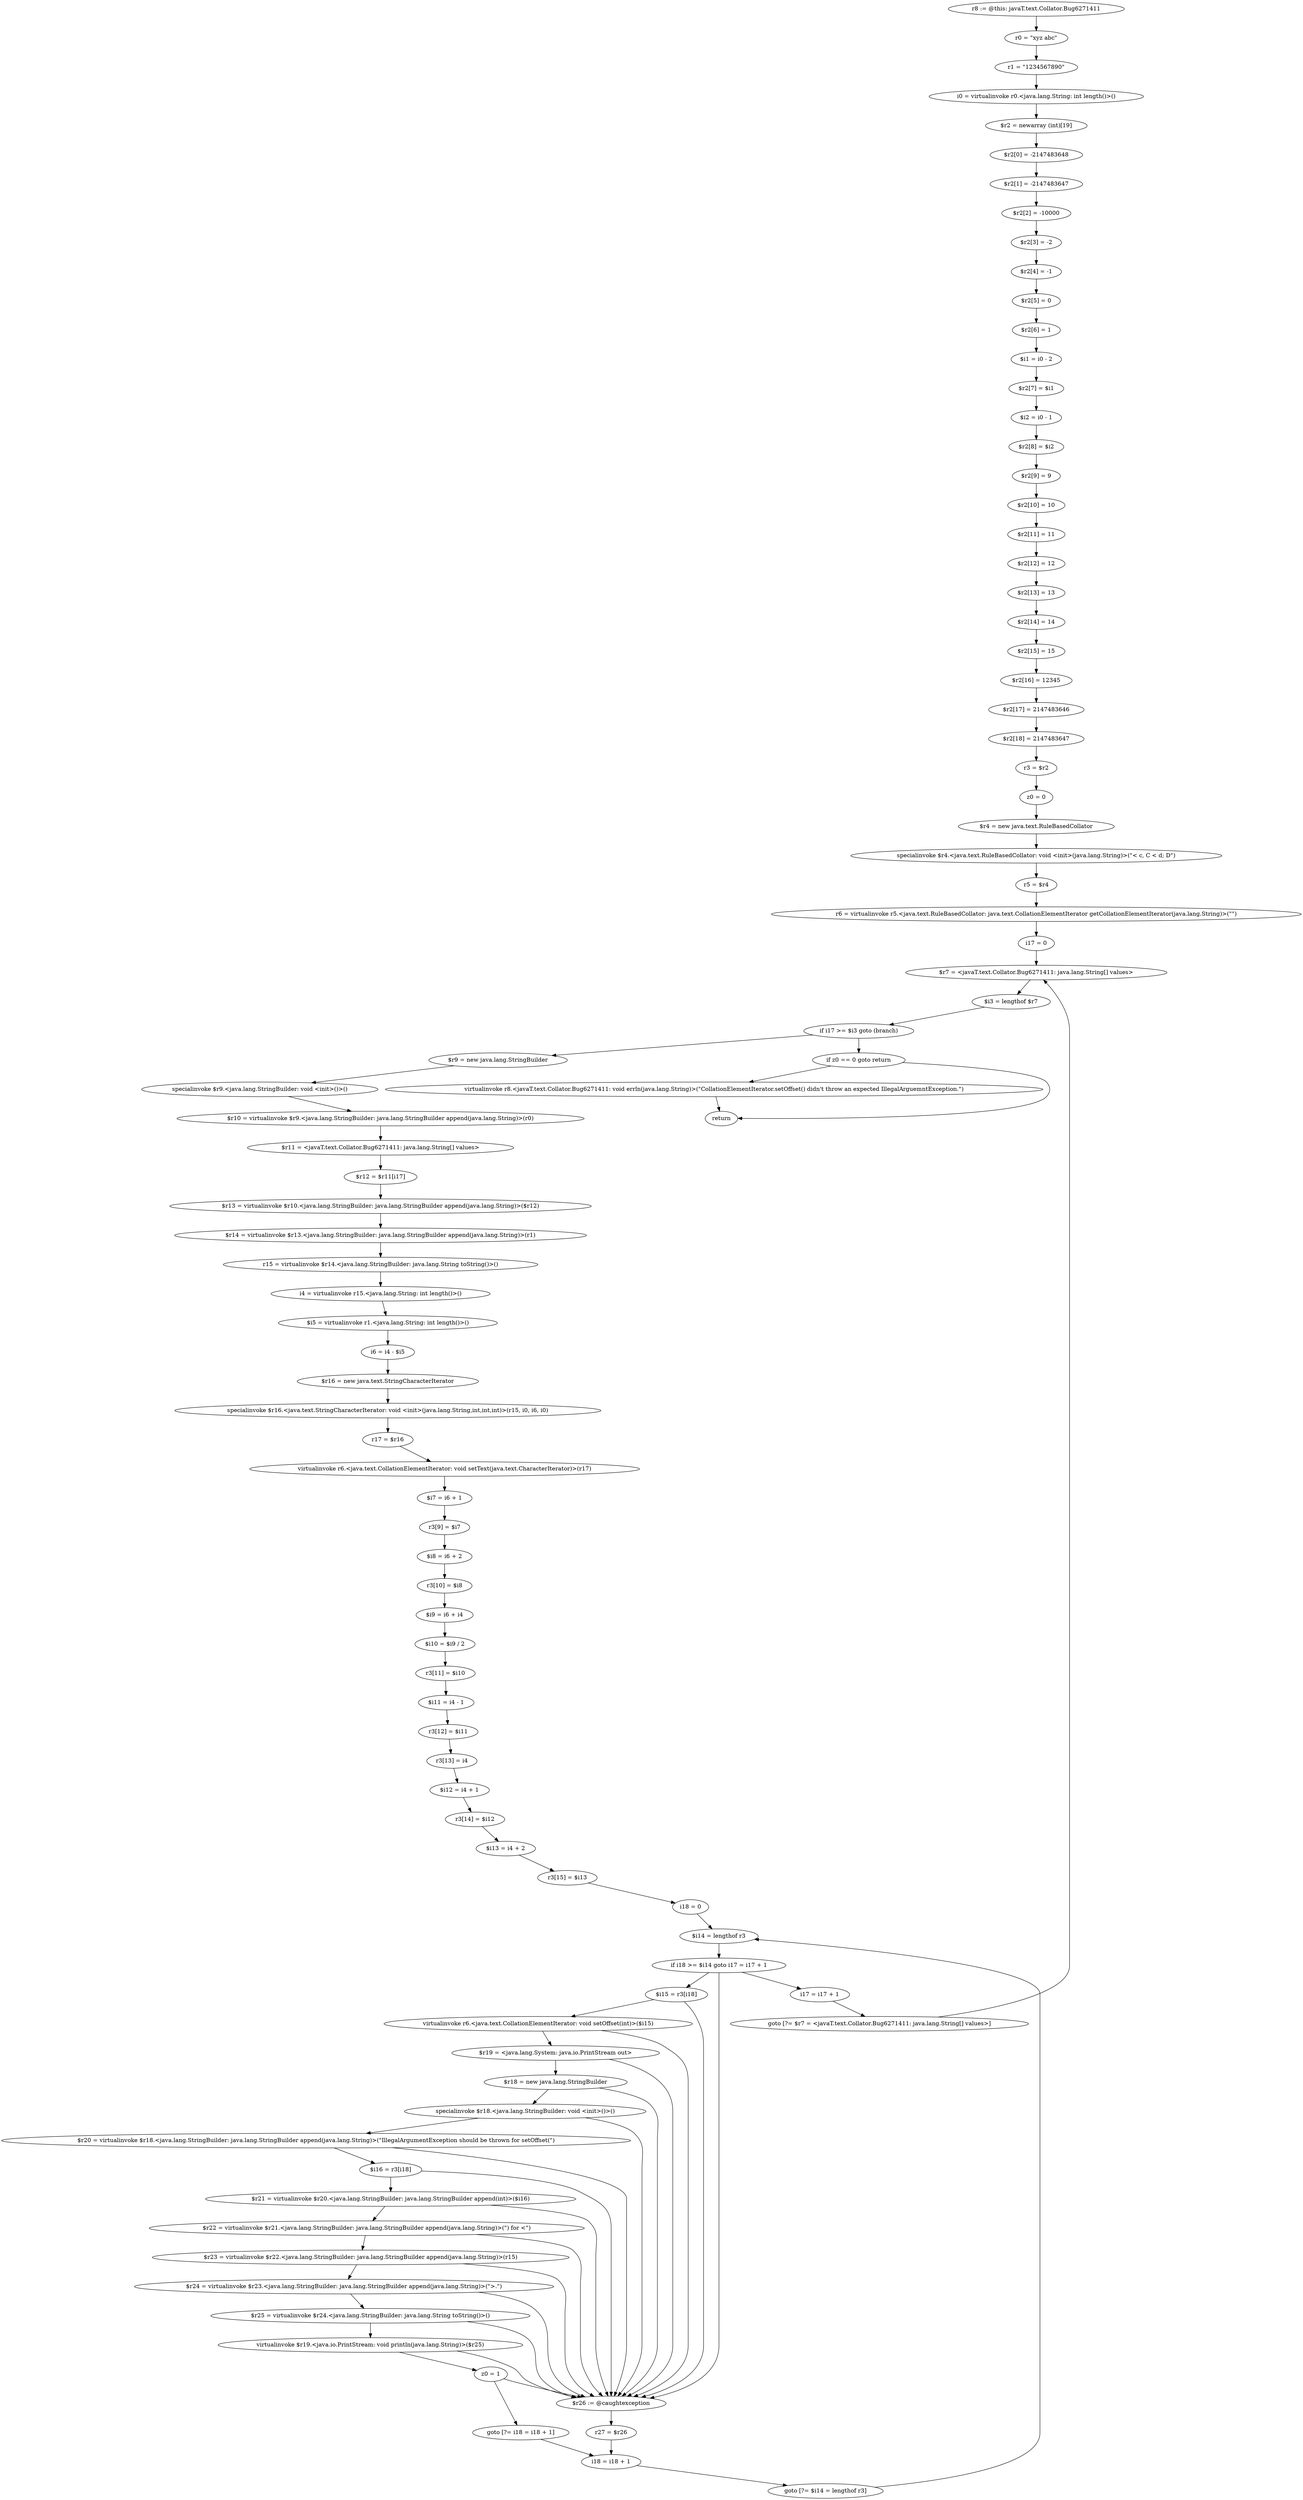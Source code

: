 digraph "unitGraph" {
    "r8 := @this: javaT.text.Collator.Bug6271411"
    "r0 = \"xyz abc\""
    "r1 = \"1234567890\""
    "i0 = virtualinvoke r0.<java.lang.String: int length()>()"
    "$r2 = newarray (int)[19]"
    "$r2[0] = -2147483648"
    "$r2[1] = -2147483647"
    "$r2[2] = -10000"
    "$r2[3] = -2"
    "$r2[4] = -1"
    "$r2[5] = 0"
    "$r2[6] = 1"
    "$i1 = i0 - 2"
    "$r2[7] = $i1"
    "$i2 = i0 - 1"
    "$r2[8] = $i2"
    "$r2[9] = 9"
    "$r2[10] = 10"
    "$r2[11] = 11"
    "$r2[12] = 12"
    "$r2[13] = 13"
    "$r2[14] = 14"
    "$r2[15] = 15"
    "$r2[16] = 12345"
    "$r2[17] = 2147483646"
    "$r2[18] = 2147483647"
    "r3 = $r2"
    "z0 = 0"
    "$r4 = new java.text.RuleBasedCollator"
    "specialinvoke $r4.<java.text.RuleBasedCollator: void <init>(java.lang.String)>(\"< c, C < d; D\")"
    "r5 = $r4"
    "r6 = virtualinvoke r5.<java.text.RuleBasedCollator: java.text.CollationElementIterator getCollationElementIterator(java.lang.String)>(\"\")"
    "i17 = 0"
    "$r7 = <javaT.text.Collator.Bug6271411: java.lang.String[] values>"
    "$i3 = lengthof $r7"
    "if i17 >= $i3 goto (branch)"
    "$r9 = new java.lang.StringBuilder"
    "specialinvoke $r9.<java.lang.StringBuilder: void <init>()>()"
    "$r10 = virtualinvoke $r9.<java.lang.StringBuilder: java.lang.StringBuilder append(java.lang.String)>(r0)"
    "$r11 = <javaT.text.Collator.Bug6271411: java.lang.String[] values>"
    "$r12 = $r11[i17]"
    "$r13 = virtualinvoke $r10.<java.lang.StringBuilder: java.lang.StringBuilder append(java.lang.String)>($r12)"
    "$r14 = virtualinvoke $r13.<java.lang.StringBuilder: java.lang.StringBuilder append(java.lang.String)>(r1)"
    "r15 = virtualinvoke $r14.<java.lang.StringBuilder: java.lang.String toString()>()"
    "i4 = virtualinvoke r15.<java.lang.String: int length()>()"
    "$i5 = virtualinvoke r1.<java.lang.String: int length()>()"
    "i6 = i4 - $i5"
    "$r16 = new java.text.StringCharacterIterator"
    "specialinvoke $r16.<java.text.StringCharacterIterator: void <init>(java.lang.String,int,int,int)>(r15, i0, i6, i0)"
    "r17 = $r16"
    "virtualinvoke r6.<java.text.CollationElementIterator: void setText(java.text.CharacterIterator)>(r17)"
    "$i7 = i6 + 1"
    "r3[9] = $i7"
    "$i8 = i6 + 2"
    "r3[10] = $i8"
    "$i9 = i6 + i4"
    "$i10 = $i9 / 2"
    "r3[11] = $i10"
    "$i11 = i4 - 1"
    "r3[12] = $i11"
    "r3[13] = i4"
    "$i12 = i4 + 1"
    "r3[14] = $i12"
    "$i13 = i4 + 2"
    "r3[15] = $i13"
    "i18 = 0"
    "$i14 = lengthof r3"
    "if i18 >= $i14 goto i17 = i17 + 1"
    "$i15 = r3[i18]"
    "virtualinvoke r6.<java.text.CollationElementIterator: void setOffset(int)>($i15)"
    "$r19 = <java.lang.System: java.io.PrintStream out>"
    "$r18 = new java.lang.StringBuilder"
    "specialinvoke $r18.<java.lang.StringBuilder: void <init>()>()"
    "$r20 = virtualinvoke $r18.<java.lang.StringBuilder: java.lang.StringBuilder append(java.lang.String)>(\"IllegalArgumentException should be thrown for setOffset(\")"
    "$i16 = r3[i18]"
    "$r21 = virtualinvoke $r20.<java.lang.StringBuilder: java.lang.StringBuilder append(int)>($i16)"
    "$r22 = virtualinvoke $r21.<java.lang.StringBuilder: java.lang.StringBuilder append(java.lang.String)>(\") for <\")"
    "$r23 = virtualinvoke $r22.<java.lang.StringBuilder: java.lang.StringBuilder append(java.lang.String)>(r15)"
    "$r24 = virtualinvoke $r23.<java.lang.StringBuilder: java.lang.StringBuilder append(java.lang.String)>(\">.\")"
    "$r25 = virtualinvoke $r24.<java.lang.StringBuilder: java.lang.String toString()>()"
    "virtualinvoke $r19.<java.io.PrintStream: void println(java.lang.String)>($r25)"
    "z0 = 1"
    "goto [?= i18 = i18 + 1]"
    "$r26 := @caughtexception"
    "r27 = $r26"
    "i18 = i18 + 1"
    "goto [?= $i14 = lengthof r3]"
    "i17 = i17 + 1"
    "goto [?= $r7 = <javaT.text.Collator.Bug6271411: java.lang.String[] values>]"
    "if z0 == 0 goto return"
    "virtualinvoke r8.<javaT.text.Collator.Bug6271411: void errln(java.lang.String)>(\"CollationElementIterator.setOffset() didn\'t throw an expected IllegalArguemntException.\")"
    "return"
    "r8 := @this: javaT.text.Collator.Bug6271411"->"r0 = \"xyz abc\"";
    "r0 = \"xyz abc\""->"r1 = \"1234567890\"";
    "r1 = \"1234567890\""->"i0 = virtualinvoke r0.<java.lang.String: int length()>()";
    "i0 = virtualinvoke r0.<java.lang.String: int length()>()"->"$r2 = newarray (int)[19]";
    "$r2 = newarray (int)[19]"->"$r2[0] = -2147483648";
    "$r2[0] = -2147483648"->"$r2[1] = -2147483647";
    "$r2[1] = -2147483647"->"$r2[2] = -10000";
    "$r2[2] = -10000"->"$r2[3] = -2";
    "$r2[3] = -2"->"$r2[4] = -1";
    "$r2[4] = -1"->"$r2[5] = 0";
    "$r2[5] = 0"->"$r2[6] = 1";
    "$r2[6] = 1"->"$i1 = i0 - 2";
    "$i1 = i0 - 2"->"$r2[7] = $i1";
    "$r2[7] = $i1"->"$i2 = i0 - 1";
    "$i2 = i0 - 1"->"$r2[8] = $i2";
    "$r2[8] = $i2"->"$r2[9] = 9";
    "$r2[9] = 9"->"$r2[10] = 10";
    "$r2[10] = 10"->"$r2[11] = 11";
    "$r2[11] = 11"->"$r2[12] = 12";
    "$r2[12] = 12"->"$r2[13] = 13";
    "$r2[13] = 13"->"$r2[14] = 14";
    "$r2[14] = 14"->"$r2[15] = 15";
    "$r2[15] = 15"->"$r2[16] = 12345";
    "$r2[16] = 12345"->"$r2[17] = 2147483646";
    "$r2[17] = 2147483646"->"$r2[18] = 2147483647";
    "$r2[18] = 2147483647"->"r3 = $r2";
    "r3 = $r2"->"z0 = 0";
    "z0 = 0"->"$r4 = new java.text.RuleBasedCollator";
    "$r4 = new java.text.RuleBasedCollator"->"specialinvoke $r4.<java.text.RuleBasedCollator: void <init>(java.lang.String)>(\"< c, C < d; D\")";
    "specialinvoke $r4.<java.text.RuleBasedCollator: void <init>(java.lang.String)>(\"< c, C < d; D\")"->"r5 = $r4";
    "r5 = $r4"->"r6 = virtualinvoke r5.<java.text.RuleBasedCollator: java.text.CollationElementIterator getCollationElementIterator(java.lang.String)>(\"\")";
    "r6 = virtualinvoke r5.<java.text.RuleBasedCollator: java.text.CollationElementIterator getCollationElementIterator(java.lang.String)>(\"\")"->"i17 = 0";
    "i17 = 0"->"$r7 = <javaT.text.Collator.Bug6271411: java.lang.String[] values>";
    "$r7 = <javaT.text.Collator.Bug6271411: java.lang.String[] values>"->"$i3 = lengthof $r7";
    "$i3 = lengthof $r7"->"if i17 >= $i3 goto (branch)";
    "if i17 >= $i3 goto (branch)"->"$r9 = new java.lang.StringBuilder";
    "if i17 >= $i3 goto (branch)"->"if z0 == 0 goto return";
    "$r9 = new java.lang.StringBuilder"->"specialinvoke $r9.<java.lang.StringBuilder: void <init>()>()";
    "specialinvoke $r9.<java.lang.StringBuilder: void <init>()>()"->"$r10 = virtualinvoke $r9.<java.lang.StringBuilder: java.lang.StringBuilder append(java.lang.String)>(r0)";
    "$r10 = virtualinvoke $r9.<java.lang.StringBuilder: java.lang.StringBuilder append(java.lang.String)>(r0)"->"$r11 = <javaT.text.Collator.Bug6271411: java.lang.String[] values>";
    "$r11 = <javaT.text.Collator.Bug6271411: java.lang.String[] values>"->"$r12 = $r11[i17]";
    "$r12 = $r11[i17]"->"$r13 = virtualinvoke $r10.<java.lang.StringBuilder: java.lang.StringBuilder append(java.lang.String)>($r12)";
    "$r13 = virtualinvoke $r10.<java.lang.StringBuilder: java.lang.StringBuilder append(java.lang.String)>($r12)"->"$r14 = virtualinvoke $r13.<java.lang.StringBuilder: java.lang.StringBuilder append(java.lang.String)>(r1)";
    "$r14 = virtualinvoke $r13.<java.lang.StringBuilder: java.lang.StringBuilder append(java.lang.String)>(r1)"->"r15 = virtualinvoke $r14.<java.lang.StringBuilder: java.lang.String toString()>()";
    "r15 = virtualinvoke $r14.<java.lang.StringBuilder: java.lang.String toString()>()"->"i4 = virtualinvoke r15.<java.lang.String: int length()>()";
    "i4 = virtualinvoke r15.<java.lang.String: int length()>()"->"$i5 = virtualinvoke r1.<java.lang.String: int length()>()";
    "$i5 = virtualinvoke r1.<java.lang.String: int length()>()"->"i6 = i4 - $i5";
    "i6 = i4 - $i5"->"$r16 = new java.text.StringCharacterIterator";
    "$r16 = new java.text.StringCharacterIterator"->"specialinvoke $r16.<java.text.StringCharacterIterator: void <init>(java.lang.String,int,int,int)>(r15, i0, i6, i0)";
    "specialinvoke $r16.<java.text.StringCharacterIterator: void <init>(java.lang.String,int,int,int)>(r15, i0, i6, i0)"->"r17 = $r16";
    "r17 = $r16"->"virtualinvoke r6.<java.text.CollationElementIterator: void setText(java.text.CharacterIterator)>(r17)";
    "virtualinvoke r6.<java.text.CollationElementIterator: void setText(java.text.CharacterIterator)>(r17)"->"$i7 = i6 + 1";
    "$i7 = i6 + 1"->"r3[9] = $i7";
    "r3[9] = $i7"->"$i8 = i6 + 2";
    "$i8 = i6 + 2"->"r3[10] = $i8";
    "r3[10] = $i8"->"$i9 = i6 + i4";
    "$i9 = i6 + i4"->"$i10 = $i9 / 2";
    "$i10 = $i9 / 2"->"r3[11] = $i10";
    "r3[11] = $i10"->"$i11 = i4 - 1";
    "$i11 = i4 - 1"->"r3[12] = $i11";
    "r3[12] = $i11"->"r3[13] = i4";
    "r3[13] = i4"->"$i12 = i4 + 1";
    "$i12 = i4 + 1"->"r3[14] = $i12";
    "r3[14] = $i12"->"$i13 = i4 + 2";
    "$i13 = i4 + 2"->"r3[15] = $i13";
    "r3[15] = $i13"->"i18 = 0";
    "i18 = 0"->"$i14 = lengthof r3";
    "$i14 = lengthof r3"->"if i18 >= $i14 goto i17 = i17 + 1";
    "if i18 >= $i14 goto i17 = i17 + 1"->"$i15 = r3[i18]";
    "if i18 >= $i14 goto i17 = i17 + 1"->"i17 = i17 + 1";
    "if i18 >= $i14 goto i17 = i17 + 1"->"$r26 := @caughtexception";
    "$i15 = r3[i18]"->"virtualinvoke r6.<java.text.CollationElementIterator: void setOffset(int)>($i15)";
    "$i15 = r3[i18]"->"$r26 := @caughtexception";
    "virtualinvoke r6.<java.text.CollationElementIterator: void setOffset(int)>($i15)"->"$r19 = <java.lang.System: java.io.PrintStream out>";
    "virtualinvoke r6.<java.text.CollationElementIterator: void setOffset(int)>($i15)"->"$r26 := @caughtexception";
    "$r19 = <java.lang.System: java.io.PrintStream out>"->"$r18 = new java.lang.StringBuilder";
    "$r19 = <java.lang.System: java.io.PrintStream out>"->"$r26 := @caughtexception";
    "$r18 = new java.lang.StringBuilder"->"specialinvoke $r18.<java.lang.StringBuilder: void <init>()>()";
    "$r18 = new java.lang.StringBuilder"->"$r26 := @caughtexception";
    "specialinvoke $r18.<java.lang.StringBuilder: void <init>()>()"->"$r20 = virtualinvoke $r18.<java.lang.StringBuilder: java.lang.StringBuilder append(java.lang.String)>(\"IllegalArgumentException should be thrown for setOffset(\")";
    "specialinvoke $r18.<java.lang.StringBuilder: void <init>()>()"->"$r26 := @caughtexception";
    "$r20 = virtualinvoke $r18.<java.lang.StringBuilder: java.lang.StringBuilder append(java.lang.String)>(\"IllegalArgumentException should be thrown for setOffset(\")"->"$i16 = r3[i18]";
    "$r20 = virtualinvoke $r18.<java.lang.StringBuilder: java.lang.StringBuilder append(java.lang.String)>(\"IllegalArgumentException should be thrown for setOffset(\")"->"$r26 := @caughtexception";
    "$i16 = r3[i18]"->"$r21 = virtualinvoke $r20.<java.lang.StringBuilder: java.lang.StringBuilder append(int)>($i16)";
    "$i16 = r3[i18]"->"$r26 := @caughtexception";
    "$r21 = virtualinvoke $r20.<java.lang.StringBuilder: java.lang.StringBuilder append(int)>($i16)"->"$r22 = virtualinvoke $r21.<java.lang.StringBuilder: java.lang.StringBuilder append(java.lang.String)>(\") for <\")";
    "$r21 = virtualinvoke $r20.<java.lang.StringBuilder: java.lang.StringBuilder append(int)>($i16)"->"$r26 := @caughtexception";
    "$r22 = virtualinvoke $r21.<java.lang.StringBuilder: java.lang.StringBuilder append(java.lang.String)>(\") for <\")"->"$r23 = virtualinvoke $r22.<java.lang.StringBuilder: java.lang.StringBuilder append(java.lang.String)>(r15)";
    "$r22 = virtualinvoke $r21.<java.lang.StringBuilder: java.lang.StringBuilder append(java.lang.String)>(\") for <\")"->"$r26 := @caughtexception";
    "$r23 = virtualinvoke $r22.<java.lang.StringBuilder: java.lang.StringBuilder append(java.lang.String)>(r15)"->"$r24 = virtualinvoke $r23.<java.lang.StringBuilder: java.lang.StringBuilder append(java.lang.String)>(\">.\")";
    "$r23 = virtualinvoke $r22.<java.lang.StringBuilder: java.lang.StringBuilder append(java.lang.String)>(r15)"->"$r26 := @caughtexception";
    "$r24 = virtualinvoke $r23.<java.lang.StringBuilder: java.lang.StringBuilder append(java.lang.String)>(\">.\")"->"$r25 = virtualinvoke $r24.<java.lang.StringBuilder: java.lang.String toString()>()";
    "$r24 = virtualinvoke $r23.<java.lang.StringBuilder: java.lang.StringBuilder append(java.lang.String)>(\">.\")"->"$r26 := @caughtexception";
    "$r25 = virtualinvoke $r24.<java.lang.StringBuilder: java.lang.String toString()>()"->"virtualinvoke $r19.<java.io.PrintStream: void println(java.lang.String)>($r25)";
    "$r25 = virtualinvoke $r24.<java.lang.StringBuilder: java.lang.String toString()>()"->"$r26 := @caughtexception";
    "virtualinvoke $r19.<java.io.PrintStream: void println(java.lang.String)>($r25)"->"z0 = 1";
    "virtualinvoke $r19.<java.io.PrintStream: void println(java.lang.String)>($r25)"->"$r26 := @caughtexception";
    "z0 = 1"->"goto [?= i18 = i18 + 1]";
    "z0 = 1"->"$r26 := @caughtexception";
    "goto [?= i18 = i18 + 1]"->"i18 = i18 + 1";
    "$r26 := @caughtexception"->"r27 = $r26";
    "r27 = $r26"->"i18 = i18 + 1";
    "i18 = i18 + 1"->"goto [?= $i14 = lengthof r3]";
    "goto [?= $i14 = lengthof r3]"->"$i14 = lengthof r3";
    "i17 = i17 + 1"->"goto [?= $r7 = <javaT.text.Collator.Bug6271411: java.lang.String[] values>]";
    "goto [?= $r7 = <javaT.text.Collator.Bug6271411: java.lang.String[] values>]"->"$r7 = <javaT.text.Collator.Bug6271411: java.lang.String[] values>";
    "if z0 == 0 goto return"->"virtualinvoke r8.<javaT.text.Collator.Bug6271411: void errln(java.lang.String)>(\"CollationElementIterator.setOffset() didn\'t throw an expected IllegalArguemntException.\")";
    "if z0 == 0 goto return"->"return";
    "virtualinvoke r8.<javaT.text.Collator.Bug6271411: void errln(java.lang.String)>(\"CollationElementIterator.setOffset() didn\'t throw an expected IllegalArguemntException.\")"->"return";
}
